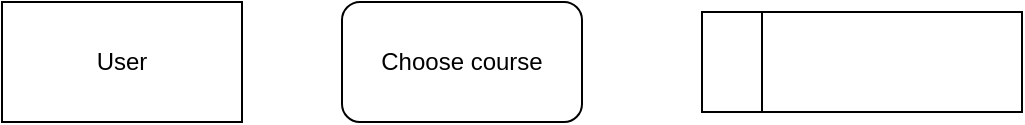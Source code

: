 <mxfile version="21.1.1" type="device">
  <diagram name="Page-1" id="52a04d89-c75d-2922-d76d-85b35f80e030">
    <mxGraphModel dx="1050" dy="581" grid="1" gridSize="10" guides="1" tooltips="1" connect="1" arrows="1" fold="1" page="1" pageScale="1" pageWidth="1100" pageHeight="850" background="none" math="0" shadow="0">
      <root>
        <mxCell id="0" />
        <mxCell id="1" parent="0" />
        <mxCell id="Lc5G3PYMYQGzziRTqAA8-2" value="" style="swimlane;horizontal=0;whiteSpace=wrap;html=1;startSize=30;" vertex="1" parent="1">
          <mxGeometry x="600" y="195" width="160" height="50" as="geometry" />
        </mxCell>
        <mxCell id="Lc5G3PYMYQGzziRTqAA8-3" value="User" style="rounded=0;whiteSpace=wrap;html=1;" vertex="1" parent="1">
          <mxGeometry x="250" y="190" width="120" height="60" as="geometry" />
        </mxCell>
        <mxCell id="Lc5G3PYMYQGzziRTqAA8-4" value="Choose course" style="rounded=1;whiteSpace=wrap;html=1;" vertex="1" parent="1">
          <mxGeometry x="420" y="190" width="120" height="60" as="geometry" />
        </mxCell>
      </root>
    </mxGraphModel>
  </diagram>
</mxfile>
